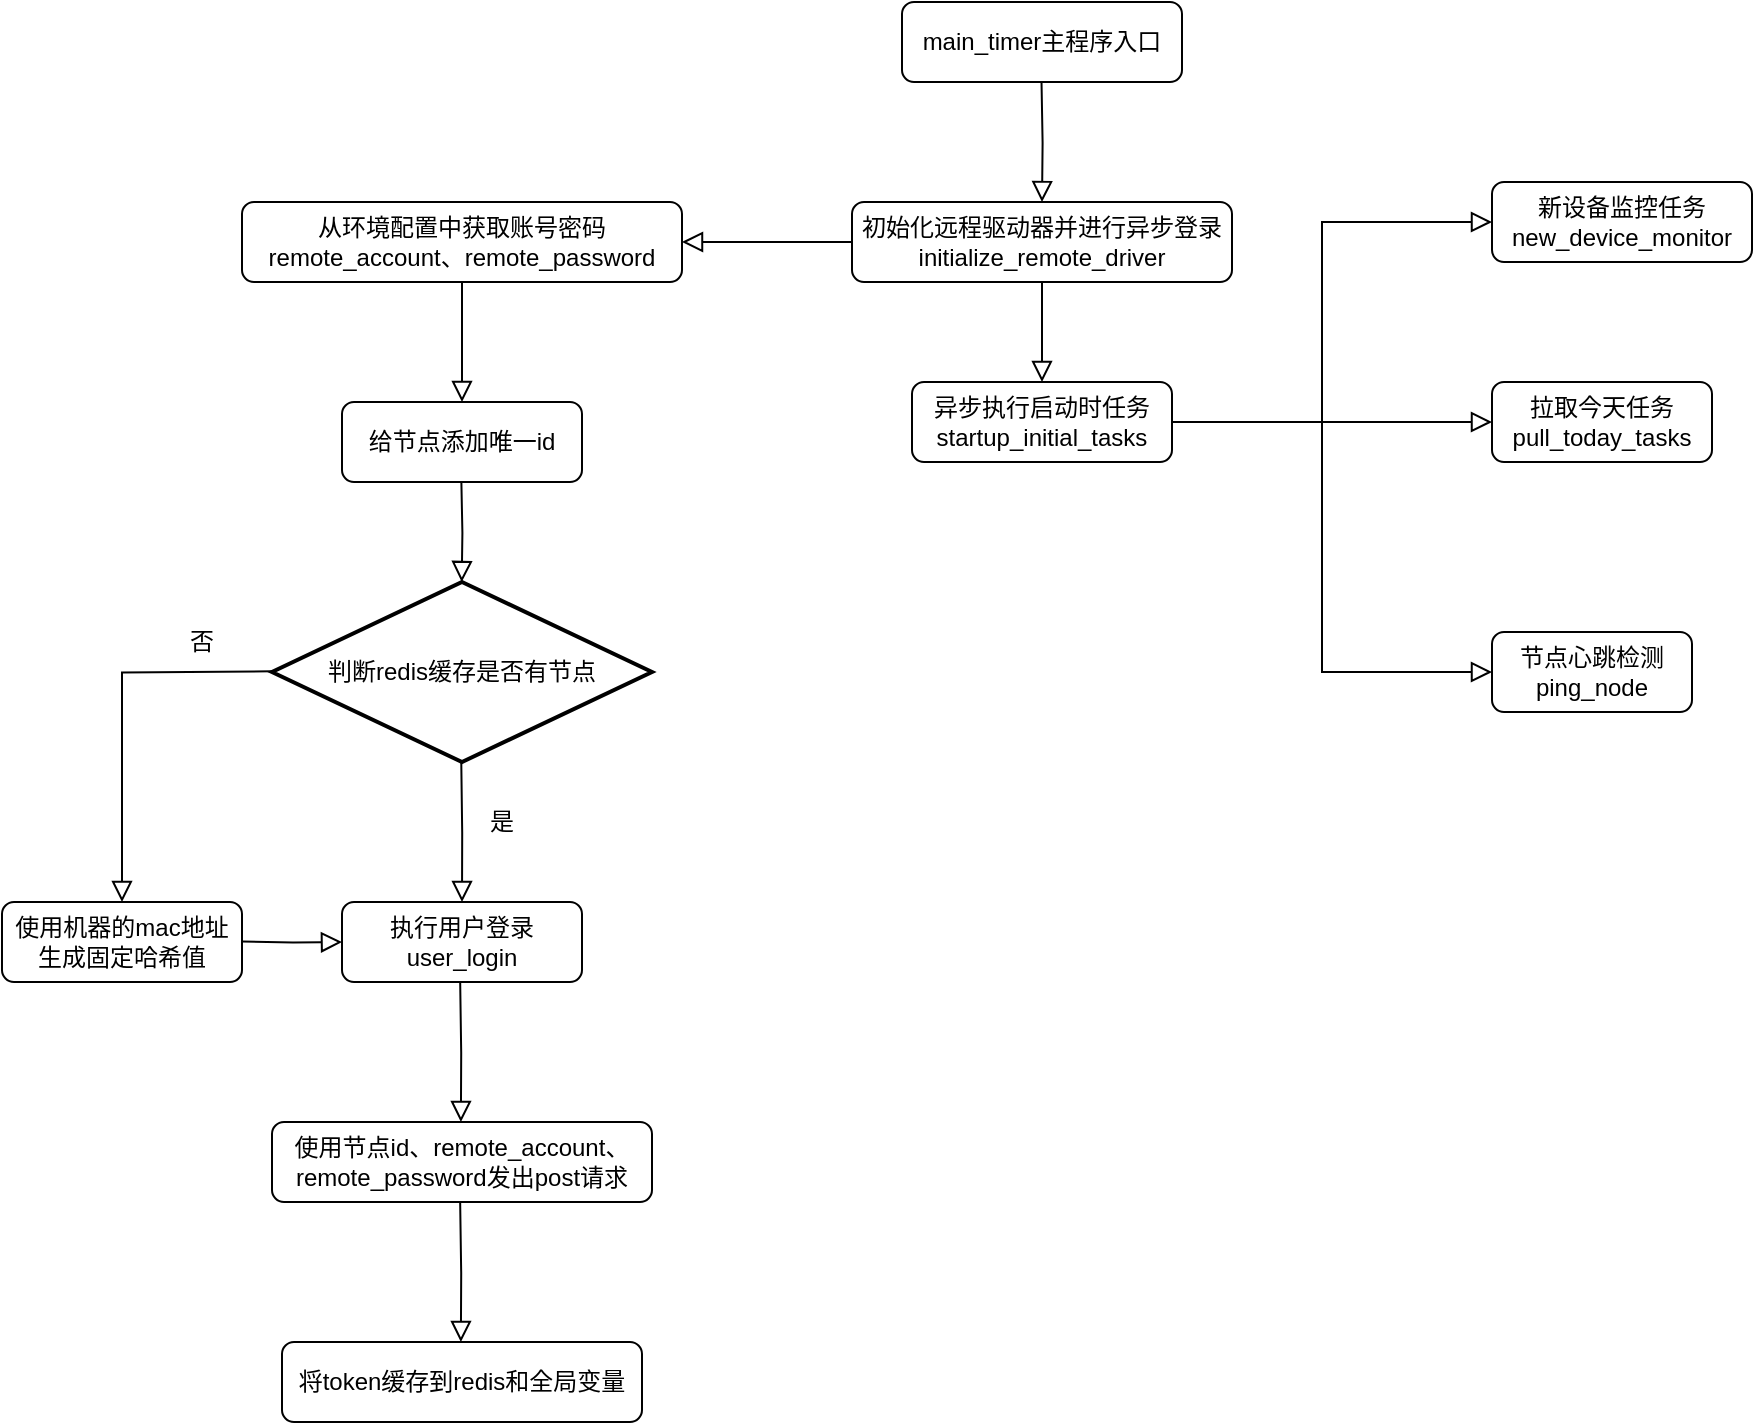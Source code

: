 <mxfile version="28.2.2">
  <diagram id="C5RBs43oDa-KdzZeNtuy" name="Page-1">
    <mxGraphModel dx="1306" dy="1741" grid="1" gridSize="10" guides="1" tooltips="1" connect="1" arrows="1" fold="1" page="1" pageScale="1" pageWidth="827" pageHeight="1169" math="0" shadow="0">
      <root>
        <mxCell id="WIyWlLk6GJQsqaUBKTNV-0" />
        <mxCell id="WIyWlLk6GJQsqaUBKTNV-1" parent="WIyWlLk6GJQsqaUBKTNV-0" />
        <mxCell id="WIyWlLk6GJQsqaUBKTNV-2" value="" style="rounded=0;html=1;jettySize=auto;orthogonalLoop=1;fontSize=11;endArrow=block;endFill=0;endSize=8;strokeWidth=1;shadow=0;labelBackgroundColor=none;edgeStyle=orthogonalEdgeStyle;" parent="WIyWlLk6GJQsqaUBKTNV-1" source="WIyWlLk6GJQsqaUBKTNV-3" edge="1">
          <mxGeometry relative="1" as="geometry">
            <mxPoint x="220" y="170" as="targetPoint" />
          </mxGeometry>
        </mxCell>
        <mxCell id="WIyWlLk6GJQsqaUBKTNV-3" value="初始化远程驱动器并进行异步登录&lt;div&gt;initialize_remote_driver&lt;/div&gt;" style="rounded=1;whiteSpace=wrap;html=1;fontSize=12;glass=0;strokeWidth=1;shadow=0;" parent="WIyWlLk6GJQsqaUBKTNV-1" vertex="1">
          <mxGeometry x="125" y="80" width="190" height="40" as="geometry" />
        </mxCell>
        <mxCell id="VlXUqlwVu7cq7PH0LeZ4-0" value="从环境配置中获取账号密码&lt;div&gt;remote_account、remote_password&lt;/div&gt;" style="rounded=1;whiteSpace=wrap;html=1;" vertex="1" parent="WIyWlLk6GJQsqaUBKTNV-1">
          <mxGeometry x="-180" y="80" width="220" height="40" as="geometry" />
        </mxCell>
        <mxCell id="VlXUqlwVu7cq7PH0LeZ4-1" value="" style="rounded=0;html=1;jettySize=auto;orthogonalLoop=1;fontSize=11;endArrow=block;endFill=0;endSize=8;strokeWidth=1;shadow=0;labelBackgroundColor=none;edgeStyle=orthogonalEdgeStyle;entryX=1;entryY=0.5;entryDx=0;entryDy=0;exitX=0;exitY=0.5;exitDx=0;exitDy=0;" edge="1" parent="WIyWlLk6GJQsqaUBKTNV-1" source="WIyWlLk6GJQsqaUBKTNV-3" target="VlXUqlwVu7cq7PH0LeZ4-0">
          <mxGeometry relative="1" as="geometry">
            <mxPoint x="120" y="100" as="sourcePoint" />
            <mxPoint x="45" y="99.71" as="targetPoint" />
            <Array as="points" />
          </mxGeometry>
        </mxCell>
        <mxCell id="VlXUqlwVu7cq7PH0LeZ4-2" value="" style="rounded=0;html=1;jettySize=auto;orthogonalLoop=1;fontSize=11;endArrow=block;endFill=0;endSize=8;strokeWidth=1;shadow=0;labelBackgroundColor=none;edgeStyle=orthogonalEdgeStyle;" edge="1" parent="WIyWlLk6GJQsqaUBKTNV-1" target="VlXUqlwVu7cq7PH0LeZ4-3">
          <mxGeometry relative="1" as="geometry">
            <mxPoint x="-70" y="120" as="sourcePoint" />
            <mxPoint x="-40.17" y="170" as="targetPoint" />
            <Array as="points">
              <mxPoint x="-70" y="120" />
            </Array>
          </mxGeometry>
        </mxCell>
        <mxCell id="VlXUqlwVu7cq7PH0LeZ4-3" value="给节点添加唯一id" style="rounded=1;whiteSpace=wrap;html=1;" vertex="1" parent="WIyWlLk6GJQsqaUBKTNV-1">
          <mxGeometry x="-130" y="180" width="120" height="40" as="geometry" />
        </mxCell>
        <mxCell id="VlXUqlwVu7cq7PH0LeZ4-4" value="执行用户登录user_login" style="rounded=1;whiteSpace=wrap;html=1;" vertex="1" parent="WIyWlLk6GJQsqaUBKTNV-1">
          <mxGeometry x="-130" y="430" width="120" height="40" as="geometry" />
        </mxCell>
        <mxCell id="VlXUqlwVu7cq7PH0LeZ4-5" value="" style="rounded=0;html=1;jettySize=auto;orthogonalLoop=1;fontSize=11;endArrow=block;endFill=0;endSize=8;strokeWidth=1;shadow=0;labelBackgroundColor=none;edgeStyle=orthogonalEdgeStyle;" edge="1" parent="WIyWlLk6GJQsqaUBKTNV-1">
          <mxGeometry relative="1" as="geometry">
            <mxPoint x="-70.31" y="220" as="sourcePoint" />
            <mxPoint x="-70.14" y="270" as="targetPoint" />
          </mxGeometry>
        </mxCell>
        <mxCell id="VlXUqlwVu7cq7PH0LeZ4-8" value="判断redis缓存是否有节点" style="strokeWidth=2;html=1;shape=mxgraph.flowchart.decision;whiteSpace=wrap;" vertex="1" parent="WIyWlLk6GJQsqaUBKTNV-1">
          <mxGeometry x="-165" y="270" width="190" height="90" as="geometry" />
        </mxCell>
        <mxCell id="VlXUqlwVu7cq7PH0LeZ4-9" value="" style="rounded=0;html=1;jettySize=auto;orthogonalLoop=1;fontSize=11;endArrow=block;endFill=0;endSize=8;strokeWidth=1;shadow=0;labelBackgroundColor=none;edgeStyle=orthogonalEdgeStyle;entryX=0.5;entryY=0;entryDx=0;entryDy=0;" edge="1" parent="WIyWlLk6GJQsqaUBKTNV-1" target="VlXUqlwVu7cq7PH0LeZ4-4">
          <mxGeometry relative="1" as="geometry">
            <mxPoint x="-70.36" y="360" as="sourcePoint" />
            <mxPoint x="-70.19" y="410" as="targetPoint" />
          </mxGeometry>
        </mxCell>
        <mxCell id="VlXUqlwVu7cq7PH0LeZ4-11" value="" style="rounded=0;html=1;jettySize=auto;orthogonalLoop=1;fontSize=11;endArrow=block;endFill=0;endSize=8;strokeWidth=1;shadow=0;labelBackgroundColor=none;edgeStyle=orthogonalEdgeStyle;entryX=0.5;entryY=0;entryDx=0;entryDy=0;exitX=0;exitY=0.5;exitDx=0;exitDy=0;" edge="1" parent="WIyWlLk6GJQsqaUBKTNV-1" target="VlXUqlwVu7cq7PH0LeZ4-12">
          <mxGeometry relative="1" as="geometry">
            <mxPoint x="-165" y="314.66" as="sourcePoint" />
            <mxPoint x="-250" y="314.66" as="targetPoint" />
            <Array as="points" />
          </mxGeometry>
        </mxCell>
        <mxCell id="VlXUqlwVu7cq7PH0LeZ4-12" value="使用机器的mac地址生成固定哈希值" style="rounded=1;whiteSpace=wrap;html=1;" vertex="1" parent="WIyWlLk6GJQsqaUBKTNV-1">
          <mxGeometry x="-300" y="430" width="120" height="40" as="geometry" />
        </mxCell>
        <mxCell id="VlXUqlwVu7cq7PH0LeZ4-13" value="否" style="text;html=1;align=center;verticalAlign=middle;whiteSpace=wrap;rounded=0;" vertex="1" parent="WIyWlLk6GJQsqaUBKTNV-1">
          <mxGeometry x="-220" y="290" width="40" height="20" as="geometry" />
        </mxCell>
        <mxCell id="VlXUqlwVu7cq7PH0LeZ4-14" value="是" style="text;html=1;align=center;verticalAlign=middle;whiteSpace=wrap;rounded=0;" vertex="1" parent="WIyWlLk6GJQsqaUBKTNV-1">
          <mxGeometry x="-70" y="380" width="40" height="20" as="geometry" />
        </mxCell>
        <mxCell id="VlXUqlwVu7cq7PH0LeZ4-15" value="" style="rounded=0;html=1;jettySize=auto;orthogonalLoop=1;fontSize=11;endArrow=block;endFill=0;endSize=8;strokeWidth=1;shadow=0;labelBackgroundColor=none;edgeStyle=orthogonalEdgeStyle;exitX=0;exitY=0.5;exitDx=0;exitDy=0;" edge="1" parent="WIyWlLk6GJQsqaUBKTNV-1">
          <mxGeometry relative="1" as="geometry">
            <mxPoint x="-180" y="449.76" as="sourcePoint" />
            <mxPoint x="-130" y="450" as="targetPoint" />
            <Array as="points" />
          </mxGeometry>
        </mxCell>
        <mxCell id="VlXUqlwVu7cq7PH0LeZ4-16" value="" style="rounded=0;html=1;jettySize=auto;orthogonalLoop=1;fontSize=11;endArrow=block;endFill=0;endSize=8;strokeWidth=1;shadow=0;labelBackgroundColor=none;edgeStyle=orthogonalEdgeStyle;entryX=0.5;entryY=0;entryDx=0;entryDy=0;" edge="1" parent="WIyWlLk6GJQsqaUBKTNV-1">
          <mxGeometry relative="1" as="geometry">
            <mxPoint x="-70.91" y="470" as="sourcePoint" />
            <mxPoint x="-70.55" y="540" as="targetPoint" />
          </mxGeometry>
        </mxCell>
        <mxCell id="VlXUqlwVu7cq7PH0LeZ4-17" value="使用节点id、remote_account、remote_password发出post请求" style="rounded=1;whiteSpace=wrap;html=1;" vertex="1" parent="WIyWlLk6GJQsqaUBKTNV-1">
          <mxGeometry x="-165" y="540" width="190" height="40" as="geometry" />
        </mxCell>
        <mxCell id="VlXUqlwVu7cq7PH0LeZ4-18" value="" style="rounded=0;html=1;jettySize=auto;orthogonalLoop=1;fontSize=11;endArrow=block;endFill=0;endSize=8;strokeWidth=1;shadow=0;labelBackgroundColor=none;edgeStyle=orthogonalEdgeStyle;entryX=0.5;entryY=0;entryDx=0;entryDy=0;" edge="1" parent="WIyWlLk6GJQsqaUBKTNV-1">
          <mxGeometry relative="1" as="geometry">
            <mxPoint x="-70.92" y="580" as="sourcePoint" />
            <mxPoint x="-70.56" y="650" as="targetPoint" />
          </mxGeometry>
        </mxCell>
        <mxCell id="VlXUqlwVu7cq7PH0LeZ4-19" value="将token缓存到redis和全局变量" style="rounded=1;whiteSpace=wrap;html=1;" vertex="1" parent="WIyWlLk6GJQsqaUBKTNV-1">
          <mxGeometry x="-160" y="650" width="180" height="40" as="geometry" />
        </mxCell>
        <mxCell id="VlXUqlwVu7cq7PH0LeZ4-20" value="异步执行启动时任务&lt;div&gt;startup_initial_tasks&lt;/div&gt;" style="rounded=1;whiteSpace=wrap;html=1;" vertex="1" parent="WIyWlLk6GJQsqaUBKTNV-1">
          <mxGeometry x="155" y="170" width="130" height="40" as="geometry" />
        </mxCell>
        <mxCell id="VlXUqlwVu7cq7PH0LeZ4-21" value="" style="rounded=0;html=1;jettySize=auto;orthogonalLoop=1;fontSize=11;endArrow=block;endFill=0;endSize=8;strokeWidth=1;shadow=0;labelBackgroundColor=none;edgeStyle=orthogonalEdgeStyle;exitX=1;exitY=0.5;exitDx=0;exitDy=0;entryX=0;entryY=0.5;entryDx=0;entryDy=0;" edge="1" parent="WIyWlLk6GJQsqaUBKTNV-1" source="VlXUqlwVu7cq7PH0LeZ4-20" target="VlXUqlwVu7cq7PH0LeZ4-22">
          <mxGeometry relative="1" as="geometry">
            <mxPoint x="290" y="190" as="sourcePoint" />
            <mxPoint x="390" y="190" as="targetPoint" />
            <Array as="points">
              <mxPoint x="360" y="190" />
              <mxPoint x="360" y="90" />
            </Array>
          </mxGeometry>
        </mxCell>
        <mxCell id="VlXUqlwVu7cq7PH0LeZ4-22" value="新设备监控任务&lt;div&gt;new_device_monitor&lt;/div&gt;" style="rounded=1;whiteSpace=wrap;html=1;" vertex="1" parent="WIyWlLk6GJQsqaUBKTNV-1">
          <mxGeometry x="445" y="70" width="130" height="40" as="geometry" />
        </mxCell>
        <mxCell id="VlXUqlwVu7cq7PH0LeZ4-23" value="" style="rounded=0;html=1;jettySize=auto;orthogonalLoop=1;fontSize=11;endArrow=block;endFill=0;endSize=8;strokeWidth=1;shadow=0;labelBackgroundColor=none;edgeStyle=orthogonalEdgeStyle;entryX=0;entryY=0.5;entryDx=0;entryDy=0;" edge="1" parent="WIyWlLk6GJQsqaUBKTNV-1" target="VlXUqlwVu7cq7PH0LeZ4-24">
          <mxGeometry relative="1" as="geometry">
            <mxPoint x="360" y="190" as="sourcePoint" />
            <mxPoint x="360" y="270" as="targetPoint" />
            <Array as="points">
              <mxPoint x="360" y="315" />
            </Array>
          </mxGeometry>
        </mxCell>
        <mxCell id="VlXUqlwVu7cq7PH0LeZ4-24" value="节点心跳检测ping_node" style="rounded=1;whiteSpace=wrap;html=1;" vertex="1" parent="WIyWlLk6GJQsqaUBKTNV-1">
          <mxGeometry x="445" y="295" width="100" height="40" as="geometry" />
        </mxCell>
        <mxCell id="VlXUqlwVu7cq7PH0LeZ4-27" value="" style="rounded=0;html=1;jettySize=auto;orthogonalLoop=1;fontSize=11;endArrow=block;endFill=0;endSize=8;strokeWidth=1;shadow=0;labelBackgroundColor=none;edgeStyle=orthogonalEdgeStyle;entryX=0;entryY=0.5;entryDx=0;entryDy=0;" edge="1" parent="WIyWlLk6GJQsqaUBKTNV-1" target="VlXUqlwVu7cq7PH0LeZ4-28">
          <mxGeometry relative="1" as="geometry">
            <mxPoint x="360" y="190" as="sourcePoint" />
            <mxPoint x="495" y="212.5" as="targetPoint" />
            <Array as="points">
              <mxPoint x="403" y="190" />
              <mxPoint x="403" y="190" />
            </Array>
          </mxGeometry>
        </mxCell>
        <mxCell id="VlXUqlwVu7cq7PH0LeZ4-28" value="拉取今天任务&lt;div&gt;pull_today_tasks&lt;/div&gt;" style="rounded=1;whiteSpace=wrap;html=1;" vertex="1" parent="WIyWlLk6GJQsqaUBKTNV-1">
          <mxGeometry x="445" y="170" width="110" height="40" as="geometry" />
        </mxCell>
        <mxCell id="VlXUqlwVu7cq7PH0LeZ4-31" value="main_timer主程序入口" style="rounded=1;whiteSpace=wrap;html=1;" vertex="1" parent="WIyWlLk6GJQsqaUBKTNV-1">
          <mxGeometry x="150" y="-20" width="140" height="40" as="geometry" />
        </mxCell>
        <mxCell id="VlXUqlwVu7cq7PH0LeZ4-32" value="" style="rounded=0;html=1;jettySize=auto;orthogonalLoop=1;fontSize=11;endArrow=block;endFill=0;endSize=8;strokeWidth=1;shadow=0;labelBackgroundColor=none;edgeStyle=orthogonalEdgeStyle;entryX=0.5;entryY=0;entryDx=0;entryDy=0;" edge="1" parent="WIyWlLk6GJQsqaUBKTNV-1" target="WIyWlLk6GJQsqaUBKTNV-3">
          <mxGeometry relative="1" as="geometry">
            <mxPoint x="219.76" y="20" as="sourcePoint" />
            <mxPoint x="219.76" y="70" as="targetPoint" />
          </mxGeometry>
        </mxCell>
      </root>
    </mxGraphModel>
  </diagram>
</mxfile>
